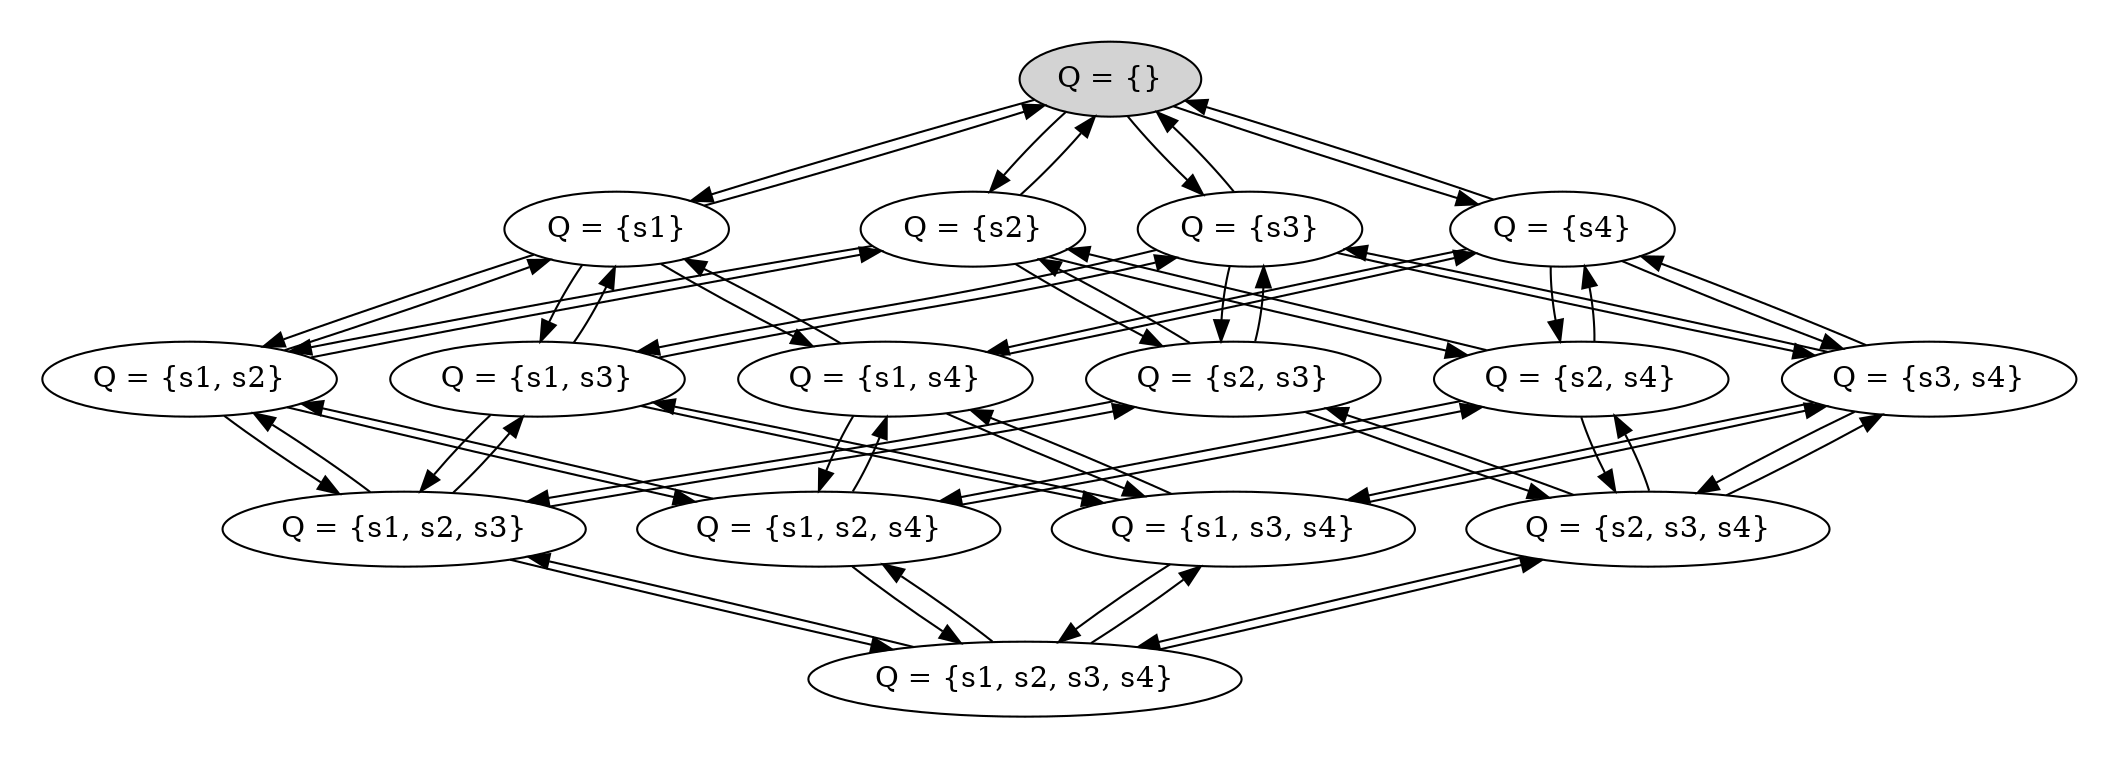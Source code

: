 strict digraph DiskGraph {
nodesep=0.35;
subgraph cluster_graph {
color="white";
-1379466623488414390 [label="Q = {}",style = filled]
-1379466623488414390 -> 4973092614618128577 [label="",color="black",fontcolor="black"];
4973092614618128577 [label="Q = {s1}"];
-1379466623488414390 -> 8875553052747699036 [label="",color="black",fontcolor="black"];
8875553052747699036 [label="Q = {s2}"];
-1379466623488414390 -> 7982947607994727895 [label="",color="black",fontcolor="black"];
7982947607994727895 [label="Q = {s3}"];
-1379466623488414390 -> 536814883088790630 [label="",color="black",fontcolor="black"];
536814883088790630 [label="Q = {s4}"];
4973092614618128577 -> -2824644315829447927 [label="",color="black",fontcolor="black"];
-2824644315829447927 [label="Q = {s1, s2}"];
4973092614618128577 -> -3663198901087388286 [label="",color="black",fontcolor="black"];
-3663198901087388286 [label="Q = {s1, s3}"];
4973092614618128577 -> -6587725270388067277 [label="",color="black",fontcolor="black"];
-6587725270388067277 [label="Q = {s1, s4}"];
4973092614618128577 -> -1379466623488414390 [label="",color="black",fontcolor="black"];
8875553052747699036 -> -2824644315829447927 [label="",color="black",fontcolor="black"];
8875553052747699036 -> 1578676454917650522 [label="",color="black",fontcolor="black"];
1578676454917650522 [label="Q = {s2, s3}"];
8875553052747699036 -> 8958384340301099499 [label="",color="black",fontcolor="black"];
8958384340301099499 [label="Q = {s2, s4}"];
8875553052747699036 -> -1379466623488414390 [label="",color="black",fontcolor="black"];
7982947607994727895 -> -3663198901087388286 [label="",color="black",fontcolor="black"];
7982947607994727895 -> 1578676454917650522 [label="",color="black",fontcolor="black"];
7982947607994727895 -> -6113513403071362892 [label="",color="black",fontcolor="black"];
-6113513403071362892 [label="Q = {s3, s4}"];
7982947607994727895 -> -1379466623488414390 [label="",color="black",fontcolor="black"];
536814883088790630 -> -6587725270388067277 [label="",color="black",fontcolor="black"];
536814883088790630 -> 8958384340301099499 [label="",color="black",fontcolor="black"];
536814883088790630 -> -6113513403071362892 [label="",color="black",fontcolor="black"];
536814883088790630 -> -1379466623488414390 [label="",color="black",fontcolor="black"];
-2824644315829447927 -> 4821665891323188677 [label="",color="black",fontcolor="black"];
4821665891323188677 [label="Q = {s1, s2, s3}"];
-2824644315829447927 -> 3122113105440382068 [label="",color="black",fontcolor="black"];
3122113105440382068 [label="Q = {s1, s2, s4}"];
-2824644315829447927 -> 8875553052747699036 [label="",color="black",fontcolor="black"];
-2824644315829447927 -> 4973092614618128577 [label="",color="black",fontcolor="black"];
-3663198901087388286 -> 4821665891323188677 [label="",color="black",fontcolor="black"];
-3663198901087388286 -> -276683611940608725 [label="",color="black",fontcolor="black"];
-276683611940608725 [label="Q = {s1, s3, s4}"];
-3663198901087388286 -> 7982947607994727895 [label="",color="black",fontcolor="black"];
-3663198901087388286 -> 4973092614618128577 [label="",color="black",fontcolor="black"];
-6587725270388067277 -> 3122113105440382068 [label="",color="black",fontcolor="black"];
-6587725270388067277 -> -276683611940608725 [label="",color="black",fontcolor="black"];
-6587725270388067277 -> 536814883088790630 [label="",color="black",fontcolor="black"];
-6587725270388067277 -> 4973092614618128577 [label="",color="black",fontcolor="black"];
1578676454917650522 -> 4821665891323188677 [label="",color="black",fontcolor="black"];
1578676454917650522 -> 4631703908352772359 [label="",color="black",fontcolor="black"];
4631703908352772359 [label="Q = {s2, s3, s4}"];
1578676454917650522 -> 7982947607994727895 [label="",color="black",fontcolor="black"];
1578676454917650522 -> 8875553052747699036 [label="",color="black",fontcolor="black"];
8958384340301099499 -> 3122113105440382068 [label="",color="black",fontcolor="black"];
8958384340301099499 -> 4631703908352772359 [label="",color="black",fontcolor="black"];
8958384340301099499 -> 536814883088790630 [label="",color="black",fontcolor="black"];
8958384340301099499 -> 8875553052747699036 [label="",color="black",fontcolor="black"];
-6113513403071362892 -> -276683611940608725 [label="",color="black",fontcolor="black"];
-6113513403071362892 -> 4631703908352772359 [label="",color="black",fontcolor="black"];
-6113513403071362892 -> 536814883088790630 [label="",color="black",fontcolor="black"];
-6113513403071362892 -> 7982947607994727895 [label="",color="black",fontcolor="black"];
4821665891323188677 -> 443846711588827631 [label="",color="black",fontcolor="black"];
443846711588827631 [label="Q = {s1, s2, s3, s4}"];
4821665891323188677 -> 1578676454917650522 [label="",color="black",fontcolor="black"];
4821665891323188677 -> -3663198901087388286 [label="",color="black",fontcolor="black"];
4821665891323188677 -> -2824644315829447927 [label="",color="black",fontcolor="black"];
3122113105440382068 -> 443846711588827631 [label="",color="black",fontcolor="black"];
3122113105440382068 -> 8958384340301099499 [label="",color="black",fontcolor="black"];
3122113105440382068 -> -6587725270388067277 [label="",color="black",fontcolor="black"];
3122113105440382068 -> -2824644315829447927 [label="",color="black",fontcolor="black"];
-276683611940608725 -> 443846711588827631 [label="",color="black",fontcolor="black"];
-276683611940608725 -> -6113513403071362892 [label="",color="black",fontcolor="black"];
-276683611940608725 -> -6587725270388067277 [label="",color="black",fontcolor="black"];
-276683611940608725 -> -3663198901087388286 [label="",color="black",fontcolor="black"];
4631703908352772359 -> 443846711588827631 [label="",color="black",fontcolor="black"];
4631703908352772359 -> -6113513403071362892 [label="",color="black",fontcolor="black"];
4631703908352772359 -> 8958384340301099499 [label="",color="black",fontcolor="black"];
4631703908352772359 -> 1578676454917650522 [label="",color="black",fontcolor="black"];
443846711588827631 -> 4631703908352772359 [label="",color="black",fontcolor="black"];
443846711588827631 -> -276683611940608725 [label="",color="black",fontcolor="black"];
443846711588827631 -> 3122113105440382068 [label="",color="black",fontcolor="black"];
443846711588827631 -> 4821665891323188677 [label="",color="black",fontcolor="black"];
{rank = same; -1379466623488414390;}
{rank = same; 8875553052747699036;7982947607994727895;536814883088790630;4973092614618128577;}
{rank = same; 8958384340301099499;-6587725270388067277;-2824644315829447927;-6113513403071362892;-3663198901087388286;1578676454917650522;}
{rank = same; -276683611940608725;4821665891323188677;3122113105440382068;4631703908352772359;}
{rank = same; 443846711588827631;}
}
}